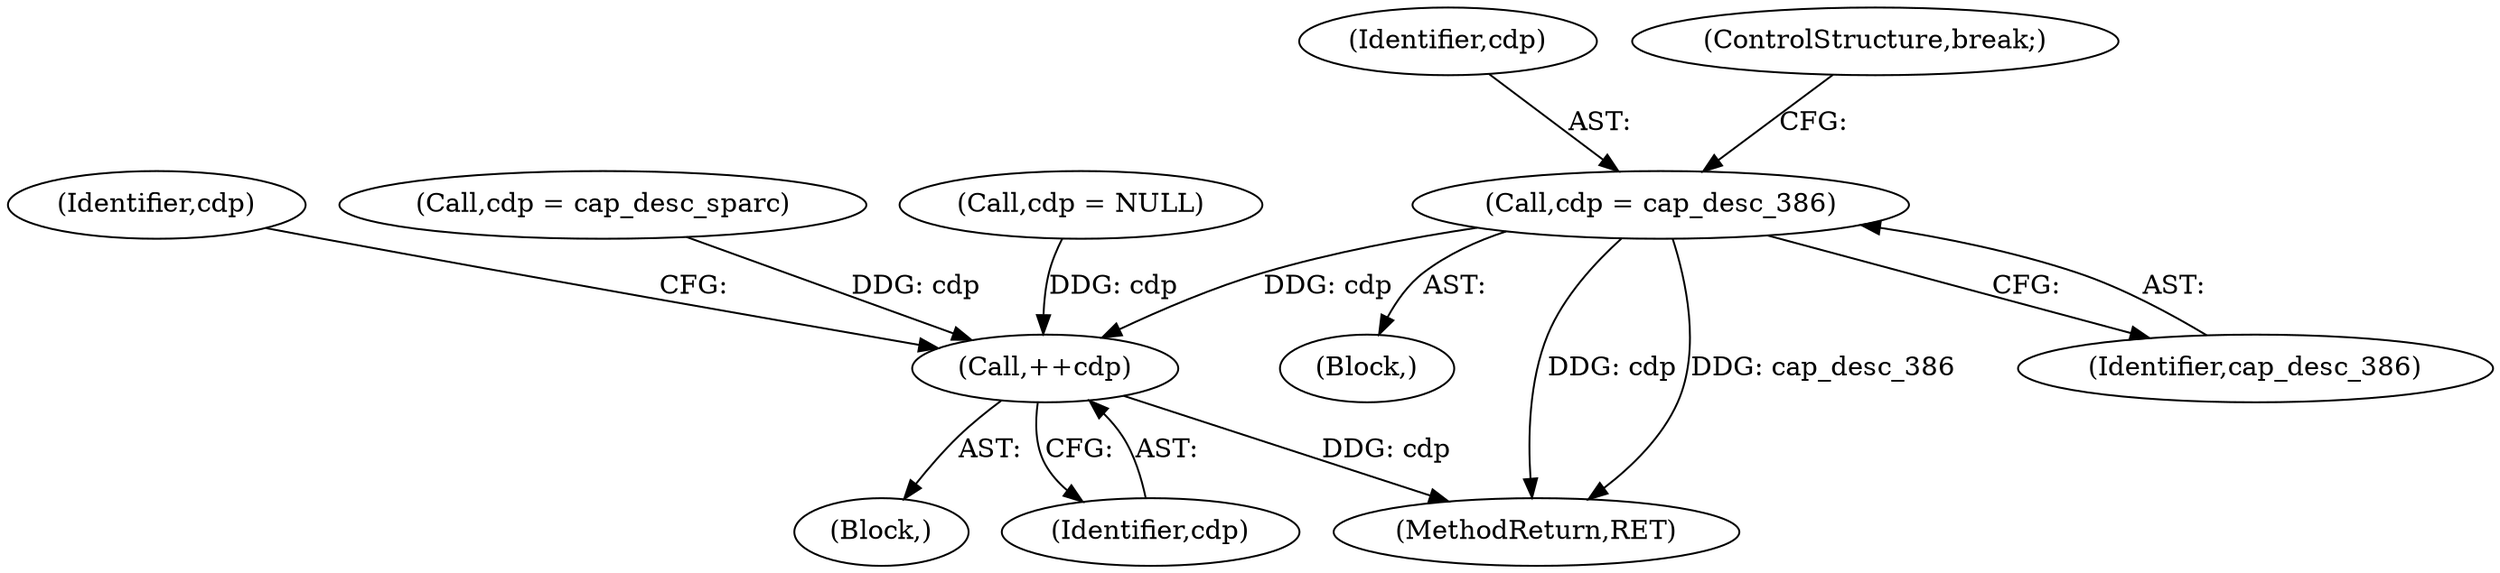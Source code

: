 digraph "0_file_d7cdad007c507e6c79f51f058dd77fab70ceb9f6@pointer" {
"1000568" [label="(Call,cdp = cap_desc_386)"];
"1000620" [label="(Call,++cdp)"];
"1000569" [label="(Identifier,cdp)"];
"1000557" [label="(Block,)"];
"1000594" [label="(Block,)"];
"1000592" [label="(Identifier,cdp)"];
"1000561" [label="(Call,cdp = cap_desc_sparc)"];
"1000695" [label="(MethodReturn,RET)"];
"1000573" [label="(Call,cdp = NULL)"];
"1000570" [label="(Identifier,cap_desc_386)"];
"1000621" [label="(Identifier,cdp)"];
"1000620" [label="(Call,++cdp)"];
"1000568" [label="(Call,cdp = cap_desc_386)"];
"1000571" [label="(ControlStructure,break;)"];
"1000568" -> "1000557"  [label="AST: "];
"1000568" -> "1000570"  [label="CFG: "];
"1000569" -> "1000568"  [label="AST: "];
"1000570" -> "1000568"  [label="AST: "];
"1000571" -> "1000568"  [label="CFG: "];
"1000568" -> "1000695"  [label="DDG: cdp"];
"1000568" -> "1000695"  [label="DDG: cap_desc_386"];
"1000568" -> "1000620"  [label="DDG: cdp"];
"1000620" -> "1000594"  [label="AST: "];
"1000620" -> "1000621"  [label="CFG: "];
"1000621" -> "1000620"  [label="AST: "];
"1000592" -> "1000620"  [label="CFG: "];
"1000620" -> "1000695"  [label="DDG: cdp"];
"1000573" -> "1000620"  [label="DDG: cdp"];
"1000561" -> "1000620"  [label="DDG: cdp"];
}
